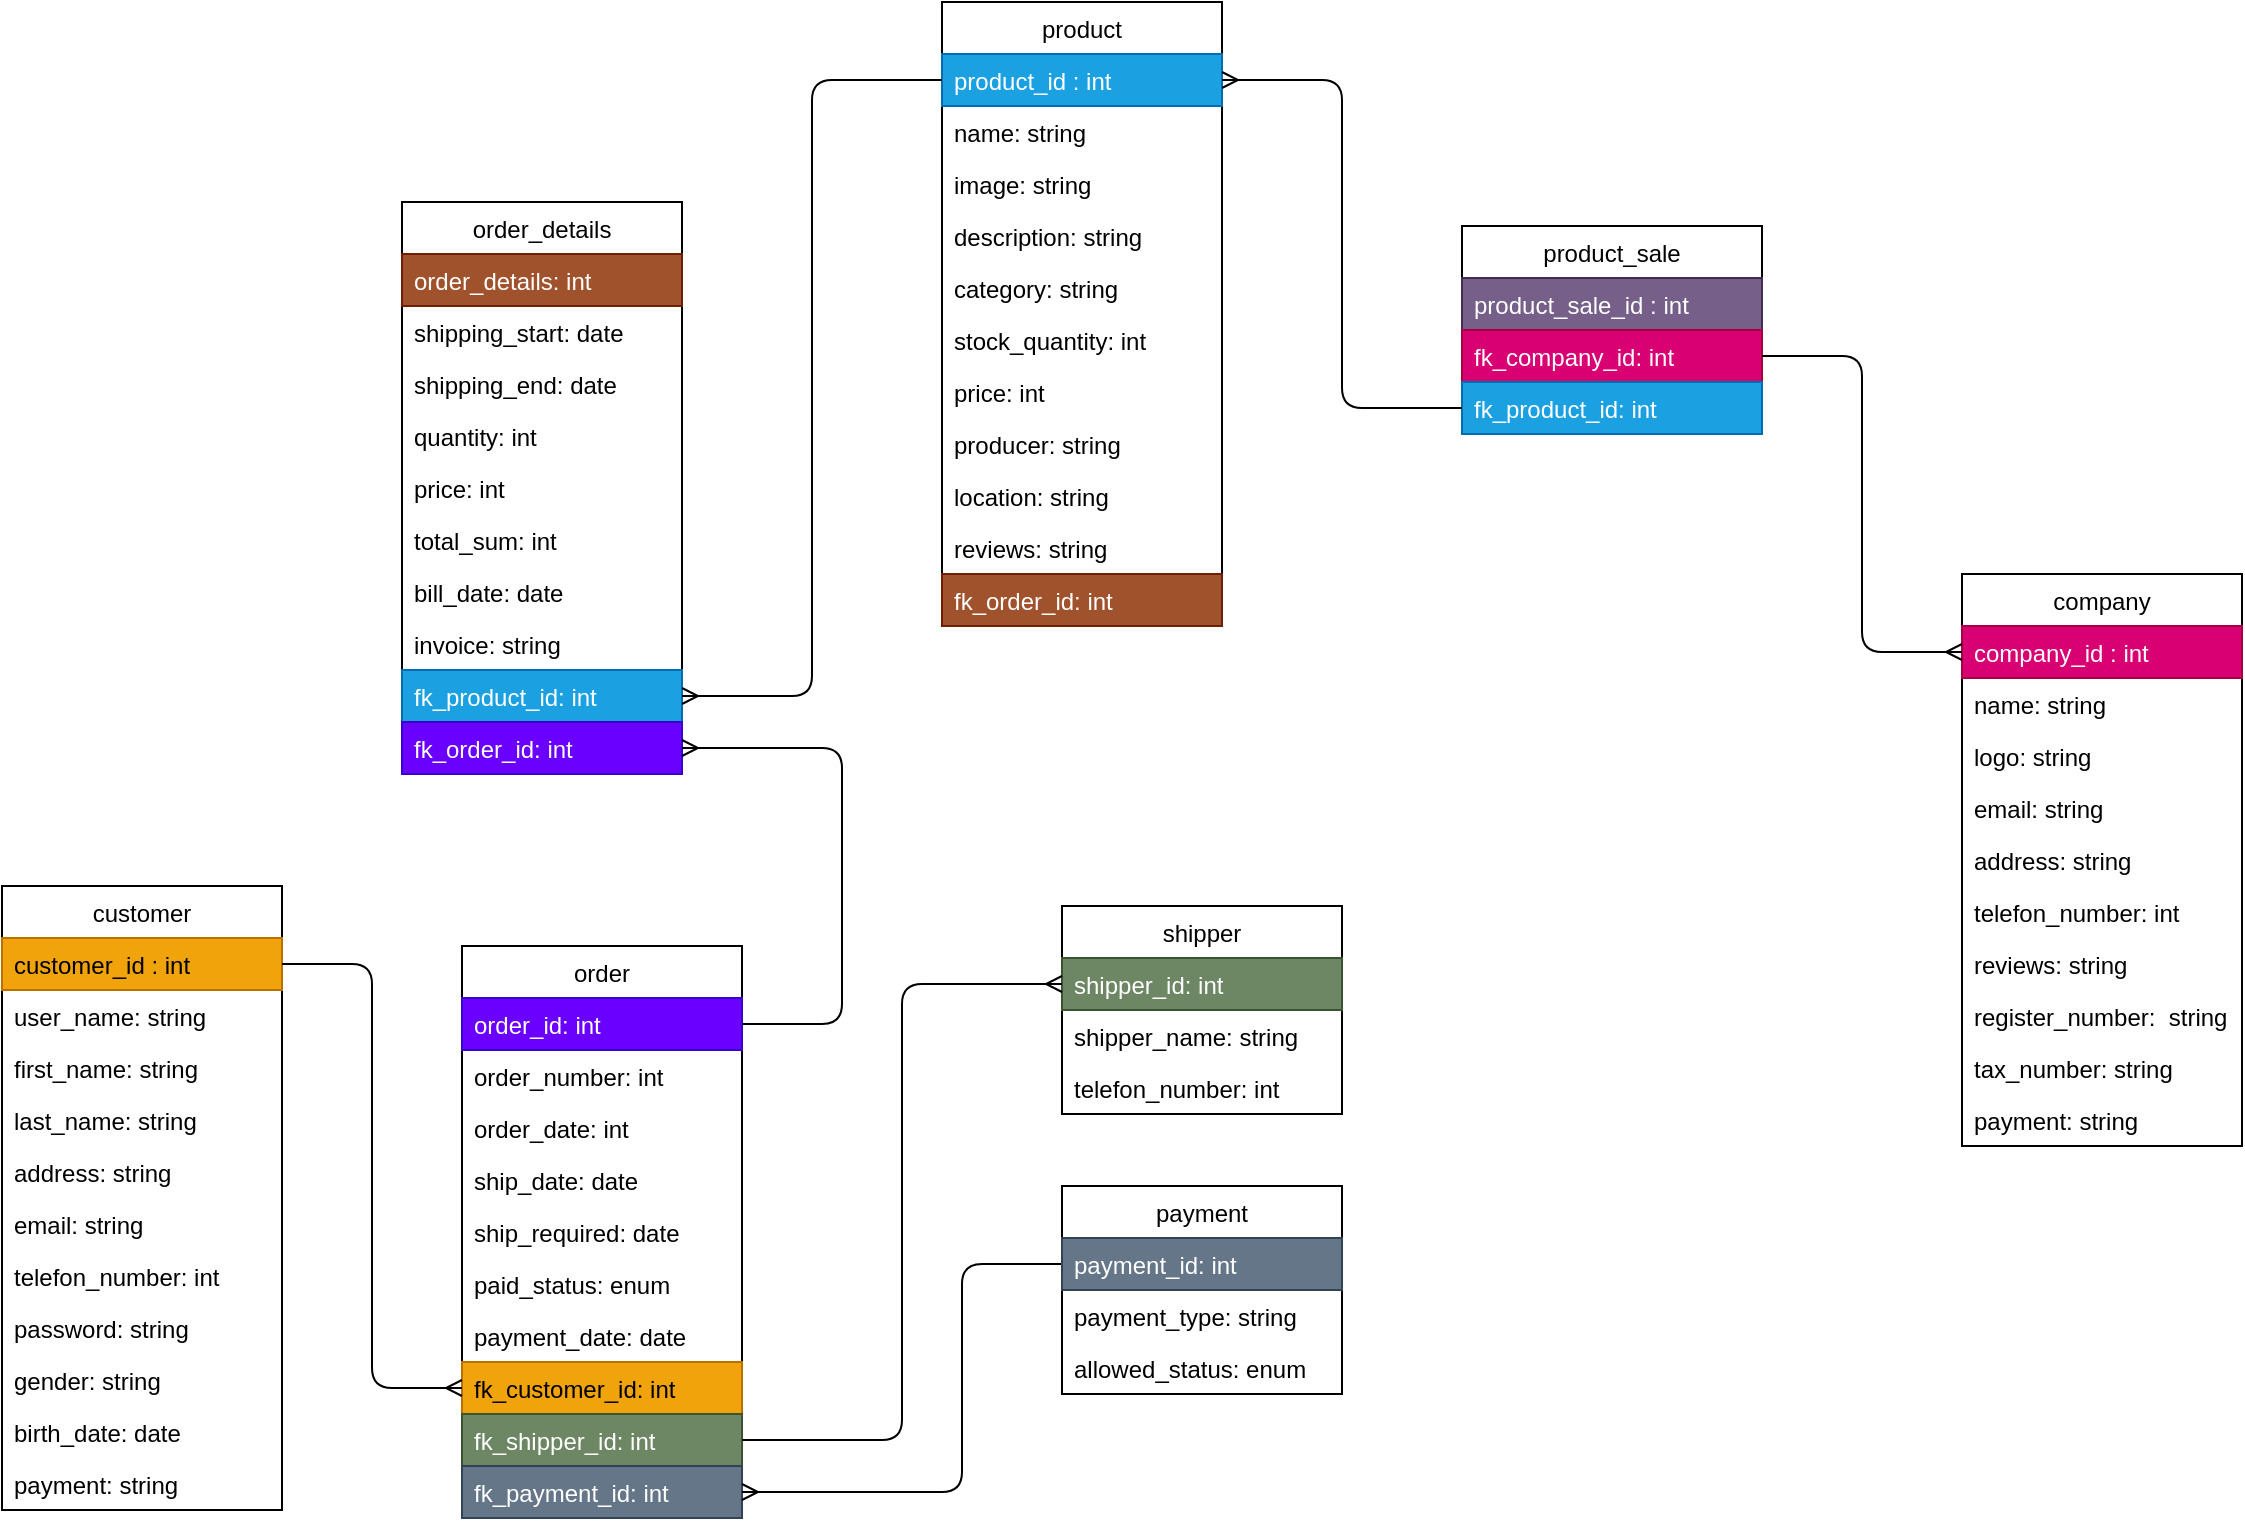 <mxfile>
    <diagram id="cVHdRK8_lVM6Qf5Fuh50" name="3rd_Step">
        <mxGraphModel dx="1335" dy="909" grid="1" gridSize="10" guides="1" tooltips="1" connect="1" arrows="1" fold="1" page="1" pageScale="1" pageWidth="1169" pageHeight="827" math="0" shadow="0">
            <root>
                <mxCell id="0"/>
                <mxCell id="1" parent="0"/>
                <mxCell id="73" value="customer" style="swimlane;fontStyle=0;childLayout=stackLayout;horizontal=1;startSize=26;horizontalStack=0;resizeParent=1;resizeParentMax=0;resizeLast=0;collapsible=1;marginBottom=0;" vertex="1" parent="1">
                    <mxGeometry x="20" y="470" width="140" height="312" as="geometry"/>
                </mxCell>
                <mxCell id="74" value="customer_id : int" style="text;strokeColor=#BD7000;fillColor=#f0a30a;align=left;verticalAlign=top;spacingLeft=4;spacingRight=4;overflow=hidden;rotatable=0;points=[[0,0.5],[1,0.5]];portConstraint=eastwest;fontColor=#000000;" vertex="1" parent="73">
                    <mxGeometry y="26" width="140" height="26" as="geometry"/>
                </mxCell>
                <mxCell id="75" value="user_name: string" style="text;strokeColor=none;fillColor=none;align=left;verticalAlign=top;spacingLeft=4;spacingRight=4;overflow=hidden;rotatable=0;points=[[0,0.5],[1,0.5]];portConstraint=eastwest;" vertex="1" parent="73">
                    <mxGeometry y="52" width="140" height="26" as="geometry"/>
                </mxCell>
                <mxCell id="76" value="first_name: string" style="text;strokeColor=none;fillColor=none;align=left;verticalAlign=top;spacingLeft=4;spacingRight=4;overflow=hidden;rotatable=0;points=[[0,0.5],[1,0.5]];portConstraint=eastwest;" vertex="1" parent="73">
                    <mxGeometry y="78" width="140" height="26" as="geometry"/>
                </mxCell>
                <mxCell id="77" value="last_name: string" style="text;strokeColor=none;fillColor=none;align=left;verticalAlign=top;spacingLeft=4;spacingRight=4;overflow=hidden;rotatable=0;points=[[0,0.5],[1,0.5]];portConstraint=eastwest;" vertex="1" parent="73">
                    <mxGeometry y="104" width="140" height="26" as="geometry"/>
                </mxCell>
                <mxCell id="80" value="address: string" style="text;strokeColor=none;fillColor=none;align=left;verticalAlign=top;spacingLeft=4;spacingRight=4;overflow=hidden;rotatable=0;points=[[0,0.5],[1,0.5]];portConstraint=eastwest;" vertex="1" parent="73">
                    <mxGeometry y="130" width="140" height="26" as="geometry"/>
                </mxCell>
                <mxCell id="78" value="email: string" style="text;strokeColor=none;fillColor=none;align=left;verticalAlign=top;spacingLeft=4;spacingRight=4;overflow=hidden;rotatable=0;points=[[0,0.5],[1,0.5]];portConstraint=eastwest;" vertex="1" parent="73">
                    <mxGeometry y="156" width="140" height="26" as="geometry"/>
                </mxCell>
                <mxCell id="84" value="telefon_number: int" style="text;strokeColor=none;fillColor=none;align=left;verticalAlign=top;spacingLeft=4;spacingRight=4;overflow=hidden;rotatable=0;points=[[0,0.5],[1,0.5]];portConstraint=eastwest;" vertex="1" parent="73">
                    <mxGeometry y="182" width="140" height="26" as="geometry"/>
                </mxCell>
                <mxCell id="79" value="password: string" style="text;strokeColor=none;fillColor=none;align=left;verticalAlign=top;spacingLeft=4;spacingRight=4;overflow=hidden;rotatable=0;points=[[0,0.5],[1,0.5]];portConstraint=eastwest;" vertex="1" parent="73">
                    <mxGeometry y="208" width="140" height="26" as="geometry"/>
                </mxCell>
                <mxCell id="81" value="gender: string" style="text;strokeColor=none;fillColor=none;align=left;verticalAlign=top;spacingLeft=4;spacingRight=4;overflow=hidden;rotatable=0;points=[[0,0.5],[1,0.5]];portConstraint=eastwest;" vertex="1" parent="73">
                    <mxGeometry y="234" width="140" height="26" as="geometry"/>
                </mxCell>
                <mxCell id="82" value="birth_date: date" style="text;strokeColor=none;fillColor=none;align=left;verticalAlign=top;spacingLeft=4;spacingRight=4;overflow=hidden;rotatable=0;points=[[0,0.5],[1,0.5]];portConstraint=eastwest;" vertex="1" parent="73">
                    <mxGeometry y="260" width="140" height="26" as="geometry"/>
                </mxCell>
                <mxCell id="83" value="payment: string" style="text;strokeColor=none;fillColor=none;align=left;verticalAlign=top;spacingLeft=4;spacingRight=4;overflow=hidden;rotatable=0;points=[[0,0.5],[1,0.5]];portConstraint=eastwest;" vertex="1" parent="73">
                    <mxGeometry y="286" width="140" height="26" as="geometry"/>
                </mxCell>
                <mxCell id="85" value="product" style="swimlane;fontStyle=0;childLayout=stackLayout;horizontal=1;startSize=26;horizontalStack=0;resizeParent=1;resizeParentMax=0;resizeLast=0;collapsible=1;marginBottom=0;" vertex="1" parent="1">
                    <mxGeometry x="490" y="28" width="140" height="312" as="geometry"/>
                </mxCell>
                <mxCell id="86" value="product_id : int" style="text;strokeColor=#006EAF;fillColor=#1ba1e2;align=left;verticalAlign=top;spacingLeft=4;spacingRight=4;overflow=hidden;rotatable=0;points=[[0,0.5],[1,0.5]];portConstraint=eastwest;fontColor=#ffffff;" vertex="1" parent="85">
                    <mxGeometry y="26" width="140" height="26" as="geometry"/>
                </mxCell>
                <mxCell id="87" value="name: string" style="text;strokeColor=none;fillColor=none;align=left;verticalAlign=top;spacingLeft=4;spacingRight=4;overflow=hidden;rotatable=0;points=[[0,0.5],[1,0.5]];portConstraint=eastwest;" vertex="1" parent="85">
                    <mxGeometry y="52" width="140" height="26" as="geometry"/>
                </mxCell>
                <mxCell id="88" value="image: string" style="text;strokeColor=none;fillColor=none;align=left;verticalAlign=top;spacingLeft=4;spacingRight=4;overflow=hidden;rotatable=0;points=[[0,0.5],[1,0.5]];portConstraint=eastwest;" vertex="1" parent="85">
                    <mxGeometry y="78" width="140" height="26" as="geometry"/>
                </mxCell>
                <mxCell id="89" value="description: string" style="text;strokeColor=none;fillColor=none;align=left;verticalAlign=top;spacingLeft=4;spacingRight=4;overflow=hidden;rotatable=0;points=[[0,0.5],[1,0.5]];portConstraint=eastwest;" vertex="1" parent="85">
                    <mxGeometry y="104" width="140" height="26" as="geometry"/>
                </mxCell>
                <mxCell id="90" value="category: string" style="text;strokeColor=none;fillColor=none;align=left;verticalAlign=top;spacingLeft=4;spacingRight=4;overflow=hidden;rotatable=0;points=[[0,0.5],[1,0.5]];portConstraint=eastwest;" vertex="1" parent="85">
                    <mxGeometry y="130" width="140" height="26" as="geometry"/>
                </mxCell>
                <mxCell id="91" value="stock_quantity: int" style="text;strokeColor=none;fillColor=none;align=left;verticalAlign=top;spacingLeft=4;spacingRight=4;overflow=hidden;rotatable=0;points=[[0,0.5],[1,0.5]];portConstraint=eastwest;" vertex="1" parent="85">
                    <mxGeometry y="156" width="140" height="26" as="geometry"/>
                </mxCell>
                <mxCell id="92" value="price: int" style="text;strokeColor=none;fillColor=none;align=left;verticalAlign=top;spacingLeft=4;spacingRight=4;overflow=hidden;rotatable=0;points=[[0,0.5],[1,0.5]];portConstraint=eastwest;" vertex="1" parent="85">
                    <mxGeometry y="182" width="140" height="26" as="geometry"/>
                </mxCell>
                <mxCell id="93" value="producer: string" style="text;strokeColor=none;fillColor=none;align=left;verticalAlign=top;spacingLeft=4;spacingRight=4;overflow=hidden;rotatable=0;points=[[0,0.5],[1,0.5]];portConstraint=eastwest;" vertex="1" parent="85">
                    <mxGeometry y="208" width="140" height="26" as="geometry"/>
                </mxCell>
                <mxCell id="188" value="location: string" style="text;strokeColor=none;fillColor=none;align=left;verticalAlign=top;spacingLeft=4;spacingRight=4;overflow=hidden;rotatable=0;points=[[0,0.5],[1,0.5]];portConstraint=eastwest;" vertex="1" parent="85">
                    <mxGeometry y="234" width="140" height="26" as="geometry"/>
                </mxCell>
                <mxCell id="94" value="reviews: string" style="text;strokeColor=none;fillColor=none;align=left;verticalAlign=top;spacingLeft=4;spacingRight=4;overflow=hidden;rotatable=0;points=[[0,0.5],[1,0.5]];portConstraint=eastwest;" vertex="1" parent="85">
                    <mxGeometry y="260" width="140" height="26" as="geometry"/>
                </mxCell>
                <mxCell id="152" value="fk_order_id: int" style="text;strokeColor=#6D1F00;fillColor=#a0522d;align=left;verticalAlign=top;spacingLeft=4;spacingRight=4;overflow=hidden;rotatable=0;points=[[0,0.5],[1,0.5]];portConstraint=eastwest;fontColor=#ffffff;" vertex="1" parent="85">
                    <mxGeometry y="286" width="140" height="26" as="geometry"/>
                </mxCell>
                <mxCell id="97" value="company" style="swimlane;fontStyle=0;childLayout=stackLayout;horizontal=1;startSize=26;horizontalStack=0;resizeParent=1;resizeParentMax=0;resizeLast=0;collapsible=1;marginBottom=0;" vertex="1" parent="1">
                    <mxGeometry x="1000" y="314" width="140" height="286" as="geometry"/>
                </mxCell>
                <mxCell id="98" value="company_id : int" style="text;strokeColor=#A50040;fillColor=#d80073;align=left;verticalAlign=top;spacingLeft=4;spacingRight=4;overflow=hidden;rotatable=0;points=[[0,0.5],[1,0.5]];portConstraint=eastwest;fontColor=#ffffff;" vertex="1" parent="97">
                    <mxGeometry y="26" width="140" height="26" as="geometry"/>
                </mxCell>
                <mxCell id="99" value="name: string" style="text;strokeColor=none;fillColor=none;align=left;verticalAlign=top;spacingLeft=4;spacingRight=4;overflow=hidden;rotatable=0;points=[[0,0.5],[1,0.5]];portConstraint=eastwest;" vertex="1" parent="97">
                    <mxGeometry y="52" width="140" height="26" as="geometry"/>
                </mxCell>
                <mxCell id="185" value="logo: string" style="text;strokeColor=none;fillColor=none;align=left;verticalAlign=top;spacingLeft=4;spacingRight=4;overflow=hidden;rotatable=0;points=[[0,0.5],[1,0.5]];portConstraint=eastwest;" vertex="1" parent="97">
                    <mxGeometry y="78" width="140" height="26" as="geometry"/>
                </mxCell>
                <mxCell id="100" value="email: string" style="text;strokeColor=none;fillColor=none;align=left;verticalAlign=top;spacingLeft=4;spacingRight=4;overflow=hidden;rotatable=0;points=[[0,0.5],[1,0.5]];portConstraint=eastwest;" vertex="1" parent="97">
                    <mxGeometry y="104" width="140" height="26" as="geometry"/>
                </mxCell>
                <mxCell id="101" value="address: string" style="text;strokeColor=none;fillColor=none;align=left;verticalAlign=top;spacingLeft=4;spacingRight=4;overflow=hidden;rotatable=0;points=[[0,0.5],[1,0.5]];portConstraint=eastwest;" vertex="1" parent="97">
                    <mxGeometry y="130" width="140" height="26" as="geometry"/>
                </mxCell>
                <mxCell id="102" value="telefon_number: int" style="text;strokeColor=none;fillColor=none;align=left;verticalAlign=top;spacingLeft=4;spacingRight=4;overflow=hidden;rotatable=0;points=[[0,0.5],[1,0.5]];portConstraint=eastwest;" vertex="1" parent="97">
                    <mxGeometry y="156" width="140" height="26" as="geometry"/>
                </mxCell>
                <mxCell id="103" value="reviews: string" style="text;strokeColor=none;fillColor=none;align=left;verticalAlign=top;spacingLeft=4;spacingRight=4;overflow=hidden;rotatable=0;points=[[0,0.5],[1,0.5]];portConstraint=eastwest;" vertex="1" parent="97">
                    <mxGeometry y="182" width="140" height="26" as="geometry"/>
                </mxCell>
                <mxCell id="104" value="register_number:  string" style="text;strokeColor=none;fillColor=none;align=left;verticalAlign=top;spacingLeft=4;spacingRight=4;overflow=hidden;rotatable=0;points=[[0,0.5],[1,0.5]];portConstraint=eastwest;" vertex="1" parent="97">
                    <mxGeometry y="208" width="140" height="26" as="geometry"/>
                </mxCell>
                <mxCell id="105" value="tax_number: string" style="text;strokeColor=none;fillColor=none;align=left;verticalAlign=top;spacingLeft=4;spacingRight=4;overflow=hidden;rotatable=0;points=[[0,0.5],[1,0.5]];portConstraint=eastwest;" vertex="1" parent="97">
                    <mxGeometry y="234" width="140" height="26" as="geometry"/>
                </mxCell>
                <mxCell id="106" value="payment: string" style="text;strokeColor=none;fillColor=none;align=left;verticalAlign=top;spacingLeft=4;spacingRight=4;overflow=hidden;rotatable=0;points=[[0,0.5],[1,0.5]];portConstraint=eastwest;" vertex="1" parent="97">
                    <mxGeometry y="260" width="140" height="26" as="geometry"/>
                </mxCell>
                <mxCell id="107" value="order" style="swimlane;fontStyle=0;childLayout=stackLayout;horizontal=1;startSize=26;horizontalStack=0;resizeParent=1;resizeParentMax=0;resizeLast=0;collapsible=1;marginBottom=0;" vertex="1" parent="1">
                    <mxGeometry x="250" y="500" width="140" height="286" as="geometry"/>
                </mxCell>
                <mxCell id="108" value="order_id: int" style="text;strokeColor=#3700CC;fillColor=#6a00ff;align=left;verticalAlign=top;spacingLeft=4;spacingRight=4;overflow=hidden;rotatable=0;points=[[0,0.5],[1,0.5]];portConstraint=eastwest;fontColor=#ffffff;" vertex="1" parent="107">
                    <mxGeometry y="26" width="140" height="26" as="geometry"/>
                </mxCell>
                <mxCell id="183" value="order_number: int" style="text;strokeColor=none;fillColor=none;align=left;verticalAlign=top;spacingLeft=4;spacingRight=4;overflow=hidden;rotatable=0;points=[[0,0.5],[1,0.5]];portConstraint=eastwest;" vertex="1" parent="107">
                    <mxGeometry y="52" width="140" height="26" as="geometry"/>
                </mxCell>
                <mxCell id="109" value="order_date: int" style="text;strokeColor=none;fillColor=none;align=left;verticalAlign=top;spacingLeft=4;spacingRight=4;overflow=hidden;rotatable=0;points=[[0,0.5],[1,0.5]];portConstraint=eastwest;" vertex="1" parent="107">
                    <mxGeometry y="78" width="140" height="26" as="geometry"/>
                </mxCell>
                <mxCell id="110" value="ship_date: date" style="text;strokeColor=none;fillColor=none;align=left;verticalAlign=top;spacingLeft=4;spacingRight=4;overflow=hidden;rotatable=0;points=[[0,0.5],[1,0.5]];portConstraint=eastwest;" vertex="1" parent="107">
                    <mxGeometry y="104" width="140" height="26" as="geometry"/>
                </mxCell>
                <mxCell id="111" value="ship_required: date" style="text;strokeColor=none;fillColor=none;align=left;verticalAlign=top;spacingLeft=4;spacingRight=4;overflow=hidden;rotatable=0;points=[[0,0.5],[1,0.5]];portConstraint=eastwest;" vertex="1" parent="107">
                    <mxGeometry y="130" width="140" height="26" as="geometry"/>
                </mxCell>
                <mxCell id="142" value="paid_status: enum" style="text;strokeColor=none;fillColor=none;align=left;verticalAlign=top;spacingLeft=4;spacingRight=4;overflow=hidden;rotatable=0;points=[[0,0.5],[1,0.5]];portConstraint=eastwest;" vertex="1" parent="107">
                    <mxGeometry y="156" width="140" height="26" as="geometry"/>
                </mxCell>
                <mxCell id="172" value="payment_date: date" style="text;strokeColor=none;fillColor=none;align=left;verticalAlign=top;spacingLeft=4;spacingRight=4;overflow=hidden;rotatable=0;points=[[0,0.5],[1,0.5]];portConstraint=eastwest;" vertex="1" parent="107">
                    <mxGeometry y="182" width="140" height="26" as="geometry"/>
                </mxCell>
                <mxCell id="155" value="fk_customer_id: int" style="text;strokeColor=#BD7000;fillColor=#f0a30a;align=left;verticalAlign=top;spacingLeft=4;spacingRight=4;overflow=hidden;rotatable=0;points=[[0,0.5],[1,0.5]];portConstraint=eastwest;fontColor=#000000;" vertex="1" parent="107">
                    <mxGeometry y="208" width="140" height="26" as="geometry"/>
                </mxCell>
                <mxCell id="176" value="fk_shipper_id: int" style="text;strokeColor=#3A5431;fillColor=#6d8764;align=left;verticalAlign=top;spacingLeft=4;spacingRight=4;overflow=hidden;rotatable=0;points=[[0,0.5],[1,0.5]];portConstraint=eastwest;fontColor=#ffffff;" vertex="1" parent="107">
                    <mxGeometry y="234" width="140" height="26" as="geometry"/>
                </mxCell>
                <mxCell id="171" value="fk_payment_id: int" style="text;strokeColor=#314354;fillColor=#647687;align=left;verticalAlign=top;spacingLeft=4;spacingRight=4;overflow=hidden;rotatable=0;points=[[0,0.5],[1,0.5]];portConstraint=eastwest;fontColor=#ffffff;" vertex="1" parent="107">
                    <mxGeometry y="260" width="140" height="26" as="geometry"/>
                </mxCell>
                <mxCell id="125" value="product_sale" style="swimlane;fontStyle=0;childLayout=stackLayout;horizontal=1;startSize=26;horizontalStack=0;resizeParent=1;resizeParentMax=0;resizeLast=0;collapsible=1;marginBottom=0;" vertex="1" parent="1">
                    <mxGeometry x="750" y="140" width="150" height="104" as="geometry"/>
                </mxCell>
                <mxCell id="126" value="product_sale_id : int" style="text;strokeColor=#432D57;fillColor=#76608a;align=left;verticalAlign=top;spacingLeft=4;spacingRight=4;overflow=hidden;rotatable=0;points=[[0,0.5],[1,0.5]];portConstraint=eastwest;fontColor=#ffffff;" vertex="1" parent="125">
                    <mxGeometry y="26" width="150" height="26" as="geometry"/>
                </mxCell>
                <mxCell id="127" value="fk_company_id: int" style="text;strokeColor=#A50040;fillColor=#d80073;align=left;verticalAlign=top;spacingLeft=4;spacingRight=4;overflow=hidden;rotatable=0;points=[[0,0.5],[1,0.5]];portConstraint=eastwest;fontColor=#ffffff;" vertex="1" parent="125">
                    <mxGeometry y="52" width="150" height="26" as="geometry"/>
                </mxCell>
                <mxCell id="128" value="fk_product_id: int" style="text;strokeColor=#006EAF;fillColor=#1ba1e2;align=left;verticalAlign=top;spacingLeft=4;spacingRight=4;overflow=hidden;rotatable=0;points=[[0,0.5],[1,0.5]];portConstraint=eastwest;fontColor=#ffffff;" vertex="1" parent="125">
                    <mxGeometry y="78" width="150" height="26" as="geometry"/>
                </mxCell>
                <mxCell id="137" style="edgeStyle=orthogonalEdgeStyle;html=1;exitX=0;exitY=0.5;exitDx=0;exitDy=0;entryX=1;entryY=0.5;entryDx=0;entryDy=0;startArrow=ERmany;startFill=0;endArrow=none;endFill=0;" edge="1" parent="1" source="98" target="127">
                    <mxGeometry relative="1" as="geometry"/>
                </mxCell>
                <mxCell id="138" style="edgeStyle=orthogonalEdgeStyle;html=1;exitX=1;exitY=0.5;exitDx=0;exitDy=0;entryX=0;entryY=0.5;entryDx=0;entryDy=0;startArrow=ERmany;startFill=0;endArrow=none;endFill=0;" edge="1" parent="1" source="86" target="128">
                    <mxGeometry relative="1" as="geometry"/>
                </mxCell>
                <mxCell id="143" value="order_details" style="swimlane;fontStyle=0;childLayout=stackLayout;horizontal=1;startSize=26;horizontalStack=0;resizeParent=1;resizeParentMax=0;resizeLast=0;collapsible=1;marginBottom=0;" vertex="1" parent="1">
                    <mxGeometry x="220" y="128" width="140" height="286" as="geometry"/>
                </mxCell>
                <mxCell id="144" value="order_details: int" style="text;strokeColor=#6D1F00;fillColor=#a0522d;align=left;verticalAlign=top;spacingLeft=4;spacingRight=4;overflow=hidden;rotatable=0;points=[[0,0.5],[1,0.5]];portConstraint=eastwest;fontColor=#ffffff;" vertex="1" parent="143">
                    <mxGeometry y="26" width="140" height="26" as="geometry"/>
                </mxCell>
                <mxCell id="146" value="shipping_start: date" style="text;strokeColor=none;fillColor=none;align=left;verticalAlign=top;spacingLeft=4;spacingRight=4;overflow=hidden;rotatable=0;points=[[0,0.5],[1,0.5]];portConstraint=eastwest;" vertex="1" parent="143">
                    <mxGeometry y="52" width="140" height="26" as="geometry"/>
                </mxCell>
                <mxCell id="147" value="shipping_end: date" style="text;strokeColor=none;fillColor=none;align=left;verticalAlign=top;spacingLeft=4;spacingRight=4;overflow=hidden;rotatable=0;points=[[0,0.5],[1,0.5]];portConstraint=eastwest;" vertex="1" parent="143">
                    <mxGeometry y="78" width="140" height="26" as="geometry"/>
                </mxCell>
                <mxCell id="184" value="quantity: int" style="text;strokeColor=none;fillColor=none;align=left;verticalAlign=top;spacingLeft=4;spacingRight=4;overflow=hidden;rotatable=0;points=[[0,0.5],[1,0.5]];portConstraint=eastwest;" vertex="1" parent="143">
                    <mxGeometry y="104" width="140" height="26" as="geometry"/>
                </mxCell>
                <mxCell id="186" value="price: int" style="text;strokeColor=none;fillColor=none;align=left;verticalAlign=top;spacingLeft=4;spacingRight=4;overflow=hidden;rotatable=0;points=[[0,0.5],[1,0.5]];portConstraint=eastwest;" vertex="1" parent="143">
                    <mxGeometry y="130" width="140" height="26" as="geometry"/>
                </mxCell>
                <mxCell id="148" value="total_sum: int" style="text;strokeColor=none;fillColor=none;align=left;verticalAlign=top;spacingLeft=4;spacingRight=4;overflow=hidden;rotatable=0;points=[[0,0.5],[1,0.5]];portConstraint=eastwest;" vertex="1" parent="143">
                    <mxGeometry y="156" width="140" height="26" as="geometry"/>
                </mxCell>
                <mxCell id="149" value="bill_date: date" style="text;strokeColor=none;fillColor=none;align=left;verticalAlign=top;spacingLeft=4;spacingRight=4;overflow=hidden;rotatable=0;points=[[0,0.5],[1,0.5]];portConstraint=eastwest;" vertex="1" parent="143">
                    <mxGeometry y="182" width="140" height="26" as="geometry"/>
                </mxCell>
                <mxCell id="187" value="invoice: string" style="text;strokeColor=none;fillColor=none;align=left;verticalAlign=top;spacingLeft=4;spacingRight=4;overflow=hidden;rotatable=0;points=[[0,0.5],[1,0.5]];portConstraint=eastwest;" vertex="1" parent="143">
                    <mxGeometry y="208" width="140" height="26" as="geometry"/>
                </mxCell>
                <mxCell id="157" value="fk_product_id: int" style="text;strokeColor=#006EAF;fillColor=#1ba1e2;align=left;verticalAlign=top;spacingLeft=4;spacingRight=4;overflow=hidden;rotatable=0;points=[[0,0.5],[1,0.5]];portConstraint=eastwest;fontColor=#ffffff;" vertex="1" parent="143">
                    <mxGeometry y="234" width="140" height="26" as="geometry"/>
                </mxCell>
                <mxCell id="158" value="fk_order_id: int" style="text;strokeColor=#3700CC;fillColor=#6a00ff;align=left;verticalAlign=top;spacingLeft=4;spacingRight=4;overflow=hidden;rotatable=0;points=[[0,0.5],[1,0.5]];portConstraint=eastwest;fontColor=#ffffff;" vertex="1" parent="143">
                    <mxGeometry y="260" width="140" height="26" as="geometry"/>
                </mxCell>
                <mxCell id="151" style="edgeStyle=orthogonalEdgeStyle;html=1;entryX=1;entryY=0.5;entryDx=0;entryDy=0;startArrow=ERmany;startFill=0;endArrow=none;endFill=0;exitX=0;exitY=0.5;exitDx=0;exitDy=0;" edge="1" parent="1" source="155" target="74">
                    <mxGeometry relative="1" as="geometry"/>
                </mxCell>
                <mxCell id="162" style="edgeStyle=orthogonalEdgeStyle;html=1;exitX=0;exitY=0.5;exitDx=0;exitDy=0;entryX=1;entryY=0.5;entryDx=0;entryDy=0;startArrow=none;startFill=0;endArrow=ERmany;endFill=0;" edge="1" parent="1" source="86" target="157">
                    <mxGeometry relative="1" as="geometry"/>
                </mxCell>
                <mxCell id="173" style="edgeStyle=orthogonalEdgeStyle;html=1;entryX=1;entryY=0.5;entryDx=0;entryDy=0;startArrow=none;startFill=0;endArrow=ERmany;endFill=0;exitX=0;exitY=0.5;exitDx=0;exitDy=0;" edge="1" parent="1" source="164" target="171">
                    <mxGeometry relative="1" as="geometry">
                        <Array as="points">
                            <mxPoint x="500" y="659"/>
                            <mxPoint x="500" y="773"/>
                        </Array>
                    </mxGeometry>
                </mxCell>
                <mxCell id="163" value="payment" style="swimlane;fontStyle=0;childLayout=stackLayout;horizontal=1;startSize=26;horizontalStack=0;resizeParent=1;resizeParentMax=0;resizeLast=0;collapsible=1;marginBottom=0;" vertex="1" parent="1">
                    <mxGeometry x="550" y="620" width="140" height="104" as="geometry"/>
                </mxCell>
                <mxCell id="164" value="payment_id: int" style="text;strokeColor=#314354;fillColor=#647687;align=left;verticalAlign=top;spacingLeft=4;spacingRight=4;overflow=hidden;rotatable=0;points=[[0,0.5],[1,0.5]];portConstraint=eastwest;fontColor=#ffffff;" vertex="1" parent="163">
                    <mxGeometry y="26" width="140" height="26" as="geometry"/>
                </mxCell>
                <mxCell id="167" value="payment_type: string" style="text;strokeColor=none;fillColor=none;align=left;verticalAlign=top;spacingLeft=4;spacingRight=4;overflow=hidden;rotatable=0;points=[[0,0.5],[1,0.5]];portConstraint=eastwest;" vertex="1" parent="163">
                    <mxGeometry y="52" width="140" height="26" as="geometry"/>
                </mxCell>
                <mxCell id="168" value="allowed_status: enum" style="text;strokeColor=none;fillColor=none;align=left;verticalAlign=top;spacingLeft=4;spacingRight=4;overflow=hidden;rotatable=0;points=[[0,0.5],[1,0.5]];portConstraint=eastwest;" vertex="1" parent="163">
                    <mxGeometry y="78" width="140" height="26" as="geometry"/>
                </mxCell>
                <mxCell id="175" style="edgeStyle=orthogonalEdgeStyle;html=1;entryX=1;entryY=0.5;entryDx=0;entryDy=0;startArrow=ERmany;startFill=0;endArrow=none;endFill=0;exitX=1;exitY=0.5;exitDx=0;exitDy=0;" edge="1" parent="1" source="158" target="108">
                    <mxGeometry relative="1" as="geometry">
                        <mxPoint x="330" y="460" as="sourcePoint"/>
                        <Array as="points">
                            <mxPoint x="440" y="401"/>
                            <mxPoint x="440" y="539"/>
                        </Array>
                    </mxGeometry>
                </mxCell>
                <mxCell id="177" value="shipper" style="swimlane;fontStyle=0;childLayout=stackLayout;horizontal=1;startSize=26;horizontalStack=0;resizeParent=1;resizeParentMax=0;resizeLast=0;collapsible=1;marginBottom=0;" vertex="1" parent="1">
                    <mxGeometry x="550" y="480" width="140" height="104" as="geometry"/>
                </mxCell>
                <mxCell id="178" value="shipper_id: int" style="text;strokeColor=#3A5431;fillColor=#6d8764;align=left;verticalAlign=top;spacingLeft=4;spacingRight=4;overflow=hidden;rotatable=0;points=[[0,0.5],[1,0.5]];portConstraint=eastwest;fontColor=#ffffff;" vertex="1" parent="177">
                    <mxGeometry y="26" width="140" height="26" as="geometry"/>
                </mxCell>
                <mxCell id="179" value="shipper_name: string" style="text;strokeColor=none;fillColor=none;align=left;verticalAlign=top;spacingLeft=4;spacingRight=4;overflow=hidden;rotatable=0;points=[[0,0.5],[1,0.5]];portConstraint=eastwest;" vertex="1" parent="177">
                    <mxGeometry y="52" width="140" height="26" as="geometry"/>
                </mxCell>
                <mxCell id="180" value="telefon_number: int" style="text;strokeColor=none;fillColor=none;align=left;verticalAlign=top;spacingLeft=4;spacingRight=4;overflow=hidden;rotatable=0;points=[[0,0.5],[1,0.5]];portConstraint=eastwest;" vertex="1" parent="177">
                    <mxGeometry y="78" width="140" height="26" as="geometry"/>
                </mxCell>
                <mxCell id="182" style="edgeStyle=orthogonalEdgeStyle;html=1;exitX=0;exitY=0.5;exitDx=0;exitDy=0;entryX=1;entryY=0.5;entryDx=0;entryDy=0;startArrow=ERmany;startFill=0;endArrow=none;endFill=0;" edge="1" parent="1" source="178" target="176">
                    <mxGeometry relative="1" as="geometry"/>
                </mxCell>
            </root>
        </mxGraphModel>
    </diagram>
</mxfile>